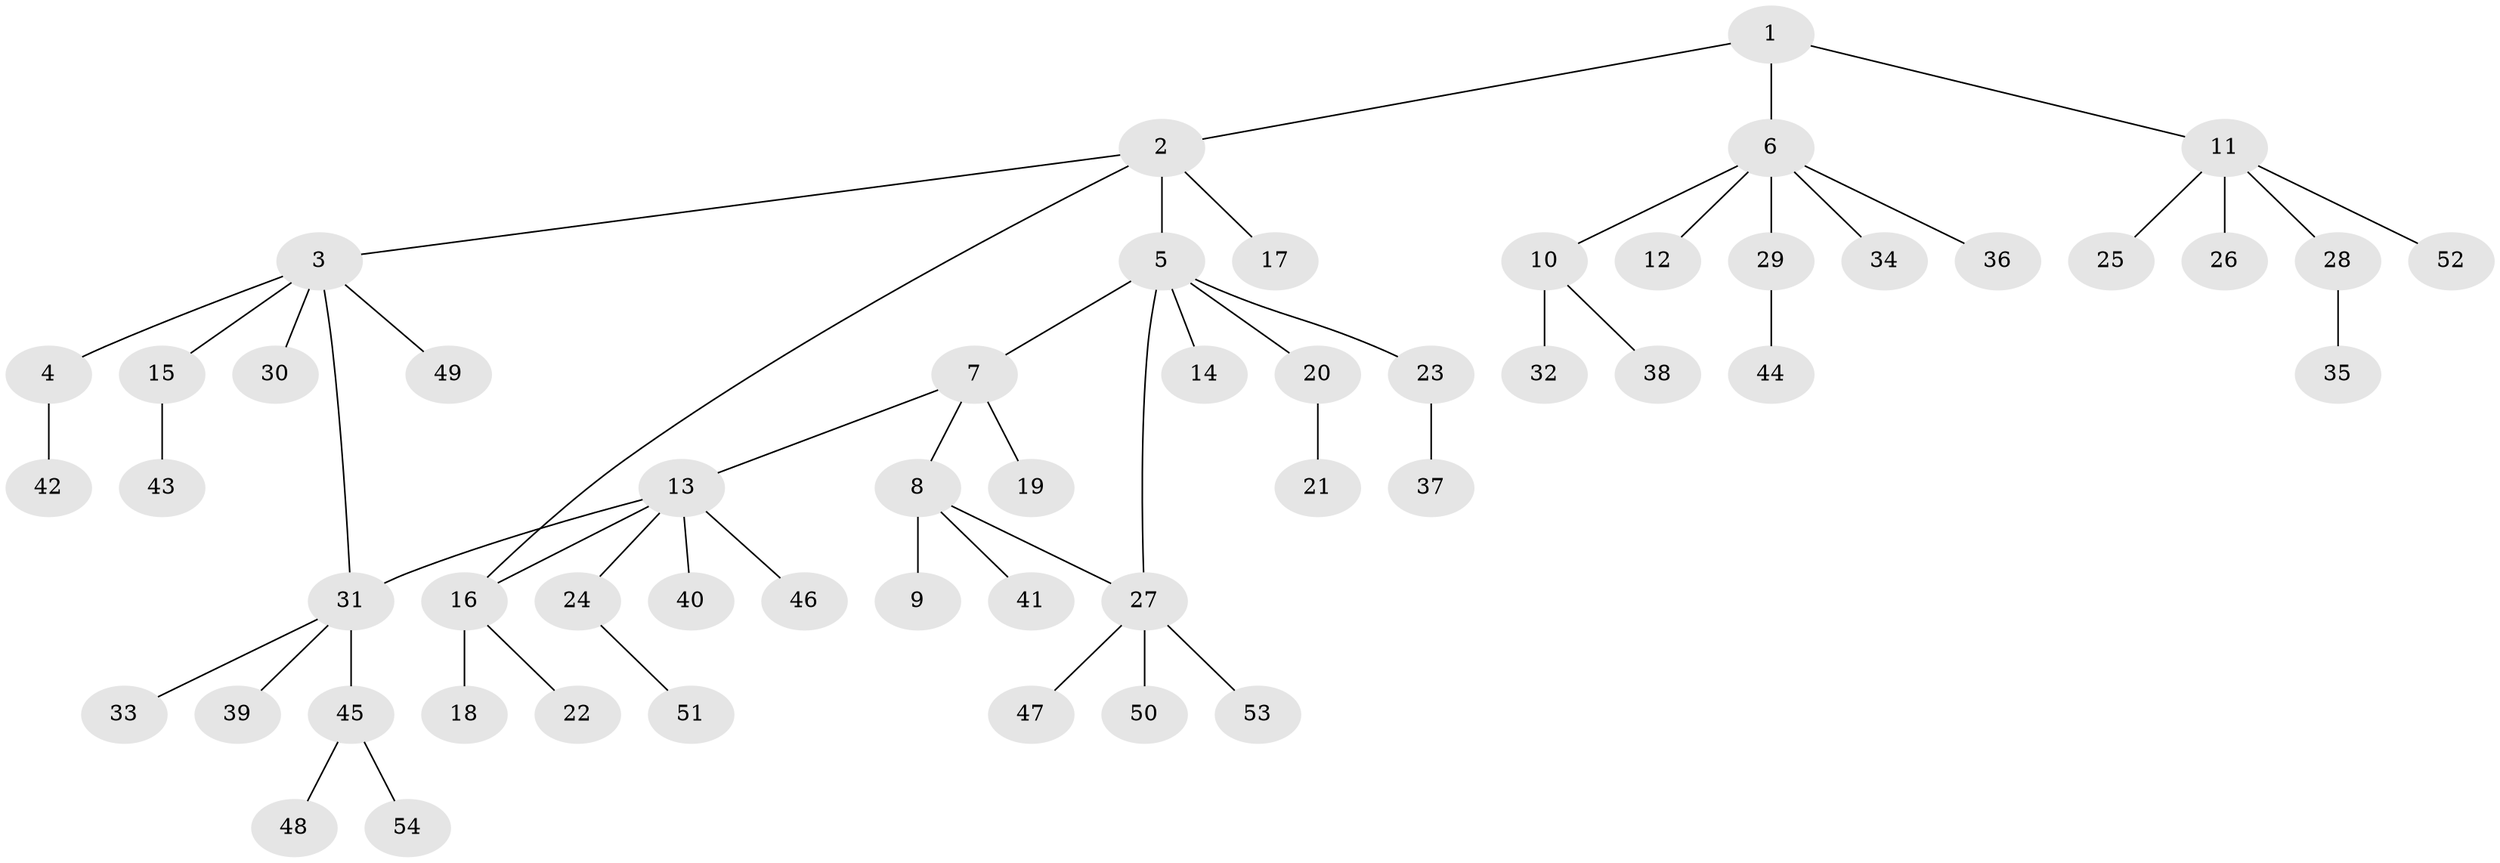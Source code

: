 // Generated by graph-tools (version 1.1) at 2025/14/03/09/25 04:14:30]
// undirected, 54 vertices, 56 edges
graph export_dot {
graph [start="1"]
  node [color=gray90,style=filled];
  1;
  2;
  3;
  4;
  5;
  6;
  7;
  8;
  9;
  10;
  11;
  12;
  13;
  14;
  15;
  16;
  17;
  18;
  19;
  20;
  21;
  22;
  23;
  24;
  25;
  26;
  27;
  28;
  29;
  30;
  31;
  32;
  33;
  34;
  35;
  36;
  37;
  38;
  39;
  40;
  41;
  42;
  43;
  44;
  45;
  46;
  47;
  48;
  49;
  50;
  51;
  52;
  53;
  54;
  1 -- 2;
  1 -- 6;
  1 -- 11;
  2 -- 3;
  2 -- 5;
  2 -- 16;
  2 -- 17;
  3 -- 4;
  3 -- 15;
  3 -- 30;
  3 -- 31;
  3 -- 49;
  4 -- 42;
  5 -- 7;
  5 -- 14;
  5 -- 20;
  5 -- 23;
  5 -- 27;
  6 -- 10;
  6 -- 12;
  6 -- 29;
  6 -- 34;
  6 -- 36;
  7 -- 8;
  7 -- 13;
  7 -- 19;
  8 -- 9;
  8 -- 27;
  8 -- 41;
  10 -- 32;
  10 -- 38;
  11 -- 25;
  11 -- 26;
  11 -- 28;
  11 -- 52;
  13 -- 16;
  13 -- 24;
  13 -- 31;
  13 -- 40;
  13 -- 46;
  15 -- 43;
  16 -- 18;
  16 -- 22;
  20 -- 21;
  23 -- 37;
  24 -- 51;
  27 -- 47;
  27 -- 50;
  27 -- 53;
  28 -- 35;
  29 -- 44;
  31 -- 33;
  31 -- 39;
  31 -- 45;
  45 -- 48;
  45 -- 54;
}

